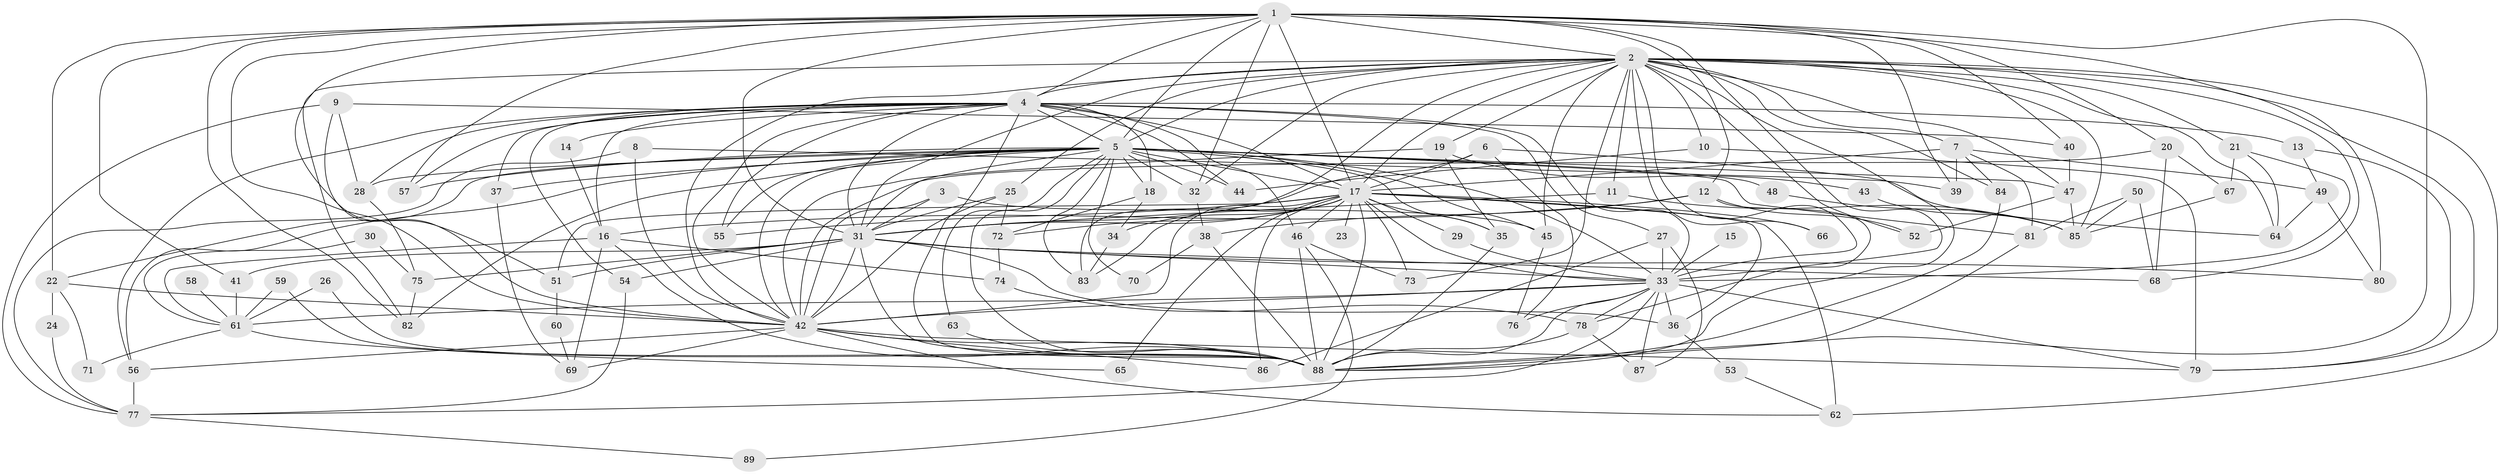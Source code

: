 // original degree distribution, {32: 0.006896551724137931, 27: 0.006896551724137931, 22: 0.006896551724137931, 29: 0.013793103448275862, 23: 0.013793103448275862, 20: 0.006896551724137931, 12: 0.006896551724137931, 18: 0.006896551724137931, 4: 0.1724137931034483, 2: 0.47586206896551725, 3: 0.21379310344827587, 5: 0.027586206896551724, 8: 0.006896551724137931, 7: 0.013793103448275862, 6: 0.013793103448275862, 10: 0.006896551724137931}
// Generated by graph-tools (version 1.1) at 2025/36/03/04/25 23:36:34]
// undirected, 89 vertices, 236 edges
graph export_dot {
  node [color=gray90,style=filled];
  1;
  2;
  3;
  4;
  5;
  6;
  7;
  8;
  9;
  10;
  11;
  12;
  13;
  14;
  15;
  16;
  17;
  18;
  19;
  20;
  21;
  22;
  23;
  24;
  25;
  26;
  27;
  28;
  29;
  30;
  31;
  32;
  33;
  34;
  35;
  36;
  37;
  38;
  39;
  40;
  41;
  42;
  43;
  44;
  45;
  46;
  47;
  48;
  49;
  50;
  51;
  52;
  53;
  54;
  55;
  56;
  57;
  58;
  59;
  60;
  61;
  62;
  63;
  64;
  65;
  66;
  67;
  68;
  69;
  70;
  71;
  72;
  73;
  74;
  75;
  76;
  77;
  78;
  79;
  80;
  81;
  82;
  83;
  84;
  85;
  86;
  87;
  88;
  89;
  1 -- 2 [weight=2.0];
  1 -- 4 [weight=2.0];
  1 -- 5 [weight=2.0];
  1 -- 12 [weight=1.0];
  1 -- 17 [weight=2.0];
  1 -- 20 [weight=1.0];
  1 -- 22 [weight=1.0];
  1 -- 31 [weight=2.0];
  1 -- 32 [weight=1.0];
  1 -- 33 [weight=2.0];
  1 -- 39 [weight=1.0];
  1 -- 40 [weight=1.0];
  1 -- 41 [weight=1.0];
  1 -- 42 [weight=2.0];
  1 -- 51 [weight=1.0];
  1 -- 57 [weight=1.0];
  1 -- 80 [weight=1.0];
  1 -- 82 [weight=1.0];
  1 -- 88 [weight=3.0];
  2 -- 4 [weight=2.0];
  2 -- 5 [weight=1.0];
  2 -- 7 [weight=1.0];
  2 -- 10 [weight=1.0];
  2 -- 11 [weight=1.0];
  2 -- 17 [weight=1.0];
  2 -- 19 [weight=1.0];
  2 -- 21 [weight=2.0];
  2 -- 25 [weight=1.0];
  2 -- 31 [weight=1.0];
  2 -- 32 [weight=1.0];
  2 -- 33 [weight=2.0];
  2 -- 42 [weight=1.0];
  2 -- 45 [weight=1.0];
  2 -- 47 [weight=1.0];
  2 -- 52 [weight=1.0];
  2 -- 62 [weight=1.0];
  2 -- 64 [weight=1.0];
  2 -- 66 [weight=1.0];
  2 -- 68 [weight=1.0];
  2 -- 73 [weight=1.0];
  2 -- 79 [weight=1.0];
  2 -- 82 [weight=1.0];
  2 -- 83 [weight=1.0];
  2 -- 84 [weight=1.0];
  2 -- 85 [weight=1.0];
  2 -- 88 [weight=1.0];
  3 -- 31 [weight=1.0];
  3 -- 42 [weight=1.0];
  3 -- 45 [weight=1.0];
  4 -- 5 [weight=2.0];
  4 -- 13 [weight=1.0];
  4 -- 14 [weight=1.0];
  4 -- 16 [weight=1.0];
  4 -- 17 [weight=3.0];
  4 -- 18 [weight=1.0];
  4 -- 27 [weight=1.0];
  4 -- 28 [weight=1.0];
  4 -- 31 [weight=1.0];
  4 -- 33 [weight=1.0];
  4 -- 37 [weight=1.0];
  4 -- 42 [weight=1.0];
  4 -- 44 [weight=1.0];
  4 -- 46 [weight=1.0];
  4 -- 54 [weight=1.0];
  4 -- 55 [weight=1.0];
  4 -- 56 [weight=1.0];
  4 -- 57 [weight=1.0];
  4 -- 88 [weight=1.0];
  5 -- 17 [weight=1.0];
  5 -- 18 [weight=1.0];
  5 -- 22 [weight=1.0];
  5 -- 28 [weight=1.0];
  5 -- 31 [weight=1.0];
  5 -- 32 [weight=1.0];
  5 -- 33 [weight=1.0];
  5 -- 35 [weight=1.0];
  5 -- 37 [weight=1.0];
  5 -- 42 [weight=1.0];
  5 -- 44 [weight=1.0];
  5 -- 45 [weight=1.0];
  5 -- 47 [weight=2.0];
  5 -- 48 [weight=1.0];
  5 -- 55 [weight=1.0];
  5 -- 56 [weight=1.0];
  5 -- 57 [weight=1.0];
  5 -- 63 [weight=1.0];
  5 -- 70 [weight=1.0];
  5 -- 81 [weight=1.0];
  5 -- 82 [weight=1.0];
  5 -- 83 [weight=1.0];
  5 -- 88 [weight=1.0];
  6 -- 17 [weight=1.0];
  6 -- 31 [weight=1.0];
  6 -- 64 [weight=1.0];
  6 -- 76 [weight=1.0];
  7 -- 17 [weight=1.0];
  7 -- 39 [weight=1.0];
  7 -- 49 [weight=1.0];
  7 -- 81 [weight=1.0];
  7 -- 84 [weight=1.0];
  8 -- 39 [weight=1.0];
  8 -- 42 [weight=1.0];
  8 -- 77 [weight=1.0];
  9 -- 28 [weight=1.0];
  9 -- 40 [weight=1.0];
  9 -- 42 [weight=1.0];
  9 -- 77 [weight=1.0];
  10 -- 44 [weight=1.0];
  10 -- 79 [weight=1.0];
  11 -- 31 [weight=1.0];
  11 -- 85 [weight=1.0];
  12 -- 16 [weight=1.0];
  12 -- 38 [weight=1.0];
  12 -- 52 [weight=1.0];
  12 -- 78 [weight=1.0];
  13 -- 49 [weight=1.0];
  13 -- 79 [weight=1.0];
  14 -- 16 [weight=1.0];
  15 -- 33 [weight=1.0];
  16 -- 61 [weight=1.0];
  16 -- 69 [weight=1.0];
  16 -- 74 [weight=1.0];
  16 -- 88 [weight=1.0];
  17 -- 23 [weight=1.0];
  17 -- 29 [weight=1.0];
  17 -- 31 [weight=1.0];
  17 -- 33 [weight=1.0];
  17 -- 34 [weight=1.0];
  17 -- 35 [weight=1.0];
  17 -- 36 [weight=1.0];
  17 -- 42 [weight=1.0];
  17 -- 46 [weight=1.0];
  17 -- 51 [weight=1.0];
  17 -- 55 [weight=1.0];
  17 -- 62 [weight=1.0];
  17 -- 65 [weight=1.0];
  17 -- 66 [weight=1.0];
  17 -- 72 [weight=1.0];
  17 -- 73 [weight=1.0];
  17 -- 83 [weight=1.0];
  17 -- 86 [weight=1.0];
  17 -- 88 [weight=1.0];
  18 -- 34 [weight=1.0];
  18 -- 72 [weight=1.0];
  19 -- 35 [weight=1.0];
  19 -- 42 [weight=1.0];
  19 -- 43 [weight=1.0];
  20 -- 42 [weight=1.0];
  20 -- 67 [weight=1.0];
  20 -- 68 [weight=1.0];
  21 -- 33 [weight=1.0];
  21 -- 64 [weight=1.0];
  21 -- 67 [weight=1.0];
  22 -- 24 [weight=1.0];
  22 -- 42 [weight=1.0];
  22 -- 71 [weight=1.0];
  24 -- 77 [weight=1.0];
  25 -- 31 [weight=1.0];
  25 -- 42 [weight=1.0];
  25 -- 72 [weight=1.0];
  26 -- 61 [weight=1.0];
  26 -- 88 [weight=1.0];
  27 -- 33 [weight=1.0];
  27 -- 86 [weight=1.0];
  27 -- 87 [weight=1.0];
  28 -- 75 [weight=1.0];
  29 -- 33 [weight=1.0];
  30 -- 61 [weight=1.0];
  30 -- 75 [weight=1.0];
  31 -- 33 [weight=1.0];
  31 -- 36 [weight=1.0];
  31 -- 41 [weight=1.0];
  31 -- 42 [weight=3.0];
  31 -- 51 [weight=1.0];
  31 -- 54 [weight=2.0];
  31 -- 68 [weight=1.0];
  31 -- 75 [weight=1.0];
  31 -- 80 [weight=1.0];
  31 -- 88 [weight=1.0];
  32 -- 38 [weight=1.0];
  33 -- 36 [weight=1.0];
  33 -- 42 [weight=1.0];
  33 -- 61 [weight=1.0];
  33 -- 76 [weight=1.0];
  33 -- 77 [weight=1.0];
  33 -- 78 [weight=1.0];
  33 -- 79 [weight=1.0];
  33 -- 87 [weight=1.0];
  33 -- 88 [weight=1.0];
  34 -- 83 [weight=1.0];
  35 -- 88 [weight=1.0];
  36 -- 53 [weight=1.0];
  37 -- 69 [weight=1.0];
  38 -- 70 [weight=1.0];
  38 -- 88 [weight=1.0];
  40 -- 47 [weight=1.0];
  41 -- 61 [weight=1.0];
  42 -- 56 [weight=1.0];
  42 -- 62 [weight=1.0];
  42 -- 69 [weight=1.0];
  42 -- 79 [weight=1.0];
  42 -- 86 [weight=1.0];
  42 -- 88 [weight=1.0];
  43 -- 85 [weight=1.0];
  45 -- 76 [weight=1.0];
  46 -- 73 [weight=1.0];
  46 -- 88 [weight=1.0];
  46 -- 89 [weight=1.0];
  47 -- 52 [weight=1.0];
  47 -- 85 [weight=1.0];
  48 -- 85 [weight=1.0];
  49 -- 64 [weight=1.0];
  49 -- 80 [weight=1.0];
  50 -- 68 [weight=1.0];
  50 -- 81 [weight=1.0];
  50 -- 85 [weight=1.0];
  51 -- 60 [weight=1.0];
  53 -- 62 [weight=1.0];
  54 -- 77 [weight=1.0];
  56 -- 77 [weight=1.0];
  58 -- 61 [weight=1.0];
  59 -- 61 [weight=1.0];
  59 -- 88 [weight=1.0];
  60 -- 69 [weight=1.0];
  61 -- 65 [weight=1.0];
  61 -- 71 [weight=1.0];
  63 -- 88 [weight=1.0];
  67 -- 85 [weight=1.0];
  72 -- 74 [weight=1.0];
  74 -- 78 [weight=1.0];
  75 -- 82 [weight=1.0];
  77 -- 89 [weight=1.0];
  78 -- 87 [weight=1.0];
  78 -- 88 [weight=1.0];
  81 -- 88 [weight=1.0];
  84 -- 88 [weight=1.0];
}
